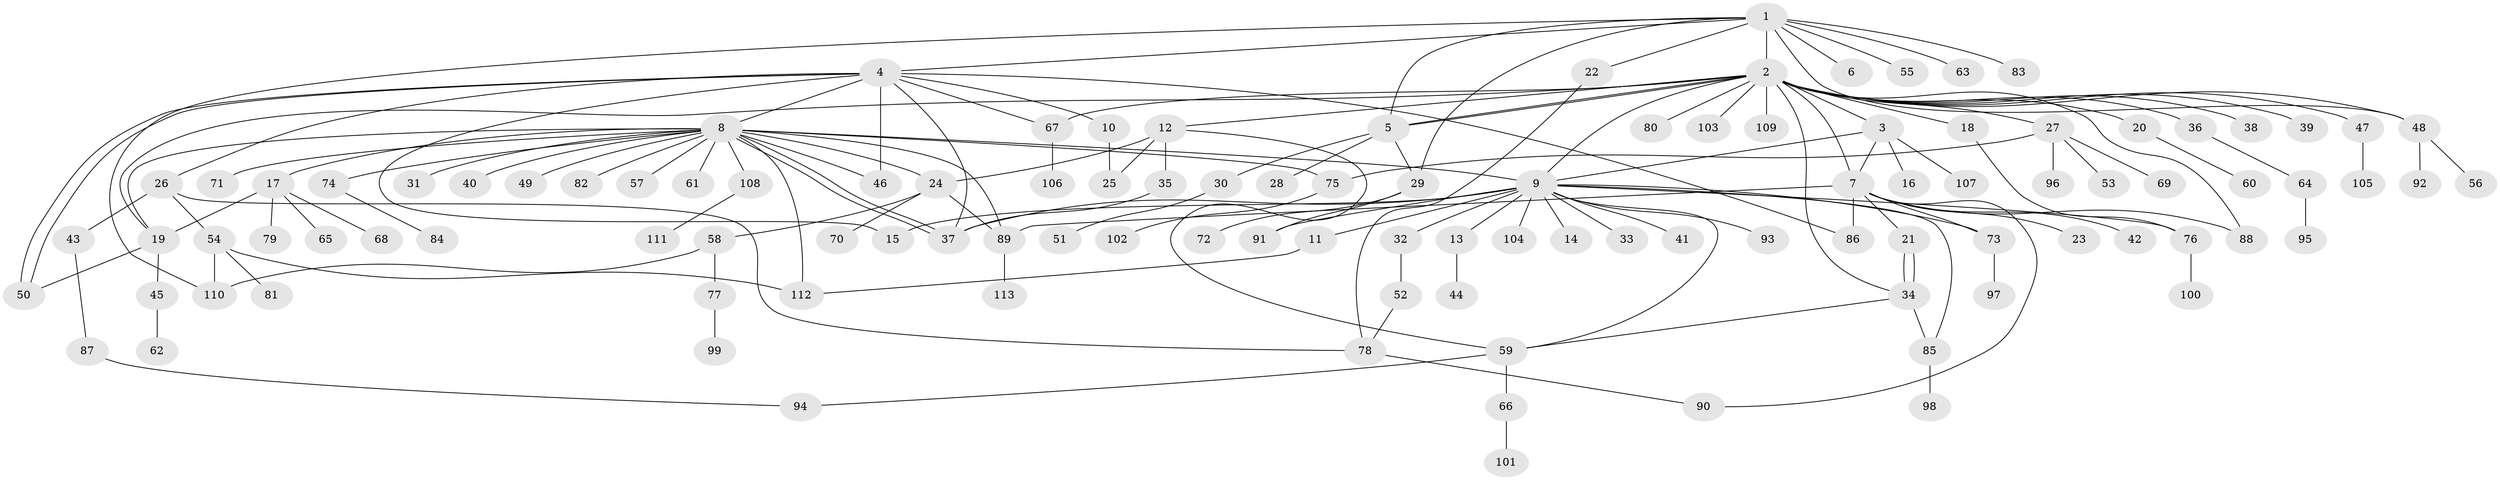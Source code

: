 // coarse degree distribution, {1: 0.9393939393939394, 17: 0.030303030303030304, 16: 0.030303030303030304}
// Generated by graph-tools (version 1.1) at 2025/50/03/04/25 21:50:41]
// undirected, 113 vertices, 153 edges
graph export_dot {
graph [start="1"]
  node [color=gray90,style=filled];
  1;
  2;
  3;
  4;
  5;
  6;
  7;
  8;
  9;
  10;
  11;
  12;
  13;
  14;
  15;
  16;
  17;
  18;
  19;
  20;
  21;
  22;
  23;
  24;
  25;
  26;
  27;
  28;
  29;
  30;
  31;
  32;
  33;
  34;
  35;
  36;
  37;
  38;
  39;
  40;
  41;
  42;
  43;
  44;
  45;
  46;
  47;
  48;
  49;
  50;
  51;
  52;
  53;
  54;
  55;
  56;
  57;
  58;
  59;
  60;
  61;
  62;
  63;
  64;
  65;
  66;
  67;
  68;
  69;
  70;
  71;
  72;
  73;
  74;
  75;
  76;
  77;
  78;
  79;
  80;
  81;
  82;
  83;
  84;
  85;
  86;
  87;
  88;
  89;
  90;
  91;
  92;
  93;
  94;
  95;
  96;
  97;
  98;
  99;
  100;
  101;
  102;
  103;
  104;
  105;
  106;
  107;
  108;
  109;
  110;
  111;
  112;
  113;
  1 -- 2;
  1 -- 4;
  1 -- 5;
  1 -- 6;
  1 -- 22;
  1 -- 29;
  1 -- 48;
  1 -- 55;
  1 -- 63;
  1 -- 83;
  1 -- 110;
  2 -- 3;
  2 -- 5;
  2 -- 5;
  2 -- 7;
  2 -- 9;
  2 -- 12;
  2 -- 18;
  2 -- 19;
  2 -- 20;
  2 -- 27;
  2 -- 34;
  2 -- 36;
  2 -- 38;
  2 -- 39;
  2 -- 47;
  2 -- 48;
  2 -- 67;
  2 -- 80;
  2 -- 88;
  2 -- 103;
  2 -- 109;
  3 -- 7;
  3 -- 9;
  3 -- 16;
  3 -- 107;
  4 -- 8;
  4 -- 10;
  4 -- 15;
  4 -- 26;
  4 -- 37;
  4 -- 46;
  4 -- 50;
  4 -- 50;
  4 -- 67;
  4 -- 86;
  5 -- 28;
  5 -- 29;
  5 -- 30;
  7 -- 21;
  7 -- 23;
  7 -- 42;
  7 -- 73;
  7 -- 86;
  7 -- 88;
  7 -- 89;
  7 -- 90;
  8 -- 9;
  8 -- 17;
  8 -- 19;
  8 -- 24;
  8 -- 31;
  8 -- 37;
  8 -- 37;
  8 -- 40;
  8 -- 46;
  8 -- 49;
  8 -- 57;
  8 -- 61;
  8 -- 71;
  8 -- 74;
  8 -- 75;
  8 -- 82;
  8 -- 89;
  8 -- 108;
  8 -- 112;
  9 -- 11;
  9 -- 13;
  9 -- 14;
  9 -- 15;
  9 -- 32;
  9 -- 33;
  9 -- 37;
  9 -- 41;
  9 -- 59;
  9 -- 73;
  9 -- 76;
  9 -- 85;
  9 -- 91;
  9 -- 93;
  9 -- 104;
  10 -- 25;
  11 -- 112;
  12 -- 24;
  12 -- 25;
  12 -- 35;
  12 -- 59;
  13 -- 44;
  17 -- 19;
  17 -- 65;
  17 -- 68;
  17 -- 79;
  18 -- 76;
  19 -- 45;
  19 -- 50;
  20 -- 60;
  21 -- 34;
  21 -- 34;
  22 -- 78;
  24 -- 58;
  24 -- 70;
  24 -- 89;
  26 -- 43;
  26 -- 54;
  26 -- 78;
  27 -- 53;
  27 -- 69;
  27 -- 75;
  27 -- 96;
  29 -- 72;
  29 -- 91;
  30 -- 51;
  32 -- 52;
  34 -- 59;
  34 -- 85;
  35 -- 37;
  36 -- 64;
  43 -- 87;
  45 -- 62;
  47 -- 105;
  48 -- 56;
  48 -- 92;
  52 -- 78;
  54 -- 81;
  54 -- 110;
  54 -- 112;
  58 -- 77;
  58 -- 110;
  59 -- 66;
  59 -- 94;
  64 -- 95;
  66 -- 101;
  67 -- 106;
  73 -- 97;
  74 -- 84;
  75 -- 102;
  76 -- 100;
  77 -- 99;
  78 -- 90;
  85 -- 98;
  87 -- 94;
  89 -- 113;
  108 -- 111;
}
